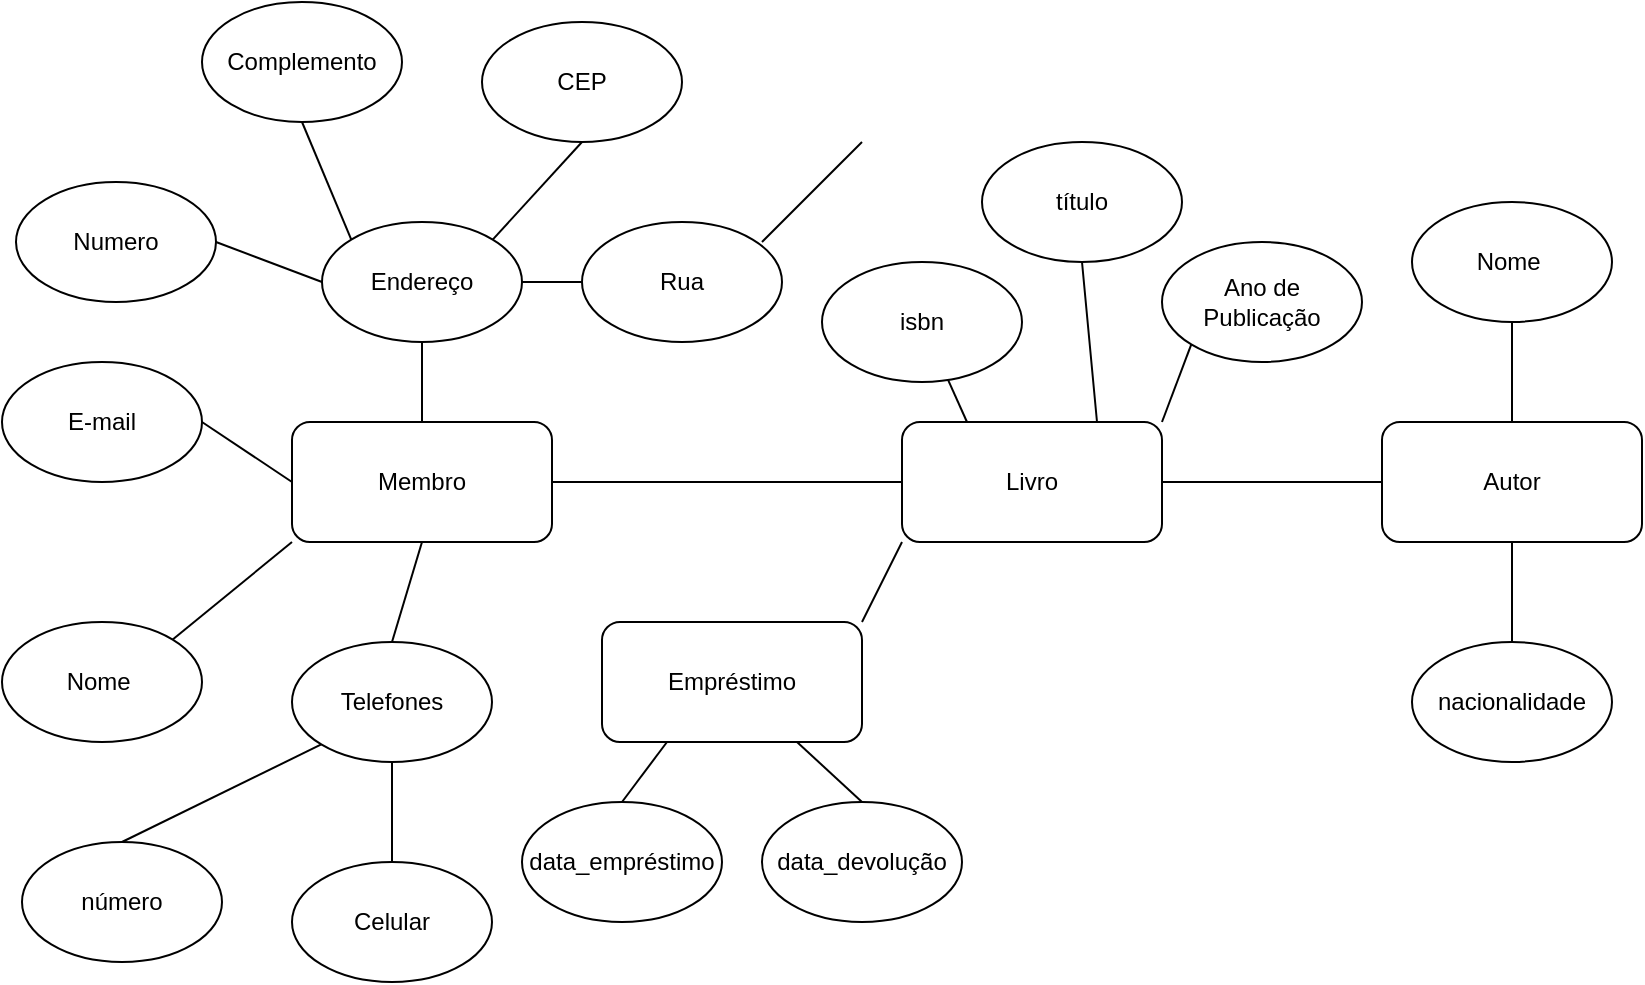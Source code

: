 <mxfile>
    <diagram id="ReulcJ3RwmKrUCaf-ocy" name="Página-1">
        <mxGraphModel dx="1667" dy="816" grid="1" gridSize="10" guides="1" tooltips="1" connect="1" arrows="1" fold="1" page="1" pageScale="1" pageWidth="827" pageHeight="1169" math="0" shadow="0">
            <root>
                <mxCell id="0"/>
                <mxCell id="1" parent="0"/>
                <mxCell id="2" value="Livro" style="rounded=1;whiteSpace=wrap;html=1;" vertex="1" parent="1">
                    <mxGeometry x="30" y="240" width="130" height="60" as="geometry"/>
                </mxCell>
                <mxCell id="3" value="isbn" style="ellipse;whiteSpace=wrap;html=1;" vertex="1" parent="1">
                    <mxGeometry x="-10" y="160" width="100" height="60" as="geometry"/>
                </mxCell>
                <mxCell id="4" value="título" style="ellipse;whiteSpace=wrap;html=1;" vertex="1" parent="1">
                    <mxGeometry x="70" y="100" width="100" height="60" as="geometry"/>
                </mxCell>
                <mxCell id="5" value="Ano de Publicação" style="ellipse;whiteSpace=wrap;html=1;" vertex="1" parent="1">
                    <mxGeometry x="160" y="150" width="100" height="60" as="geometry"/>
                </mxCell>
                <mxCell id="6" value="Autor" style="rounded=1;whiteSpace=wrap;html=1;" vertex="1" parent="1">
                    <mxGeometry x="270" y="240" width="130" height="60" as="geometry"/>
                </mxCell>
                <mxCell id="7" value="Empréstimo" style="rounded=1;whiteSpace=wrap;html=1;" vertex="1" parent="1">
                    <mxGeometry x="-120" y="340" width="130" height="60" as="geometry"/>
                </mxCell>
                <mxCell id="8" value="Endereço" style="ellipse;whiteSpace=wrap;html=1;" vertex="1" parent="1">
                    <mxGeometry x="-260" y="140" width="100" height="60" as="geometry"/>
                </mxCell>
                <mxCell id="9" value="Nome&amp;nbsp;" style="ellipse;whiteSpace=wrap;html=1;" vertex="1" parent="1">
                    <mxGeometry x="285" y="130" width="100" height="60" as="geometry"/>
                </mxCell>
                <mxCell id="10" value="nacionalidade" style="ellipse;whiteSpace=wrap;html=1;" vertex="1" parent="1">
                    <mxGeometry x="285" y="350" width="100" height="60" as="geometry"/>
                </mxCell>
                <mxCell id="19" value="" style="endArrow=none;html=1;exitX=0.25;exitY=0;exitDx=0;exitDy=0;" edge="1" parent="1" source="2" target="3">
                    <mxGeometry width="50" height="50" relative="1" as="geometry">
                        <mxPoint x="50" y="180" as="sourcePoint"/>
                        <mxPoint x="100" y="130" as="targetPoint"/>
                    </mxGeometry>
                </mxCell>
                <mxCell id="20" value="" style="endArrow=none;html=1;exitX=0;exitY=0.5;exitDx=0;exitDy=0;entryX=1;entryY=0.5;entryDx=0;entryDy=0;" edge="1" parent="1" source="51" target="50">
                    <mxGeometry width="50" height="50" relative="1" as="geometry">
                        <mxPoint x="464.36" y="240.4" as="sourcePoint"/>
                        <mxPoint x="-320" y="80" as="targetPoint"/>
                    </mxGeometry>
                </mxCell>
                <mxCell id="22" value="" style="endArrow=none;html=1;exitX=0.5;exitY=1;exitDx=0;exitDy=0;entryX=0.5;entryY=0;entryDx=0;entryDy=0;" edge="1" parent="1" source="6" target="10">
                    <mxGeometry width="50" height="50" relative="1" as="geometry">
                        <mxPoint x="460" y="160.4" as="sourcePoint"/>
                        <mxPoint x="445.64" y="110.0" as="targetPoint"/>
                    </mxGeometry>
                </mxCell>
                <mxCell id="24" value="" style="endArrow=none;html=1;exitX=0;exitY=0.5;exitDx=0;exitDy=0;entryX=1;entryY=0.5;entryDx=0;entryDy=0;" edge="1" parent="1" source="6" target="2">
                    <mxGeometry width="50" height="50" relative="1" as="geometry">
                        <mxPoint x="244.36" y="225.2" as="sourcePoint"/>
                        <mxPoint x="230.0" y="174.8" as="targetPoint"/>
                    </mxGeometry>
                </mxCell>
                <mxCell id="25" value="" style="endArrow=none;html=1;exitX=1;exitY=0;exitDx=0;exitDy=0;entryX=0;entryY=1;entryDx=0;entryDy=0;" edge="1" parent="1" source="2" target="5">
                    <mxGeometry width="50" height="50" relative="1" as="geometry">
                        <mxPoint x="234.36" y="180.4" as="sourcePoint"/>
                        <mxPoint x="220.0" y="130.0" as="targetPoint"/>
                    </mxGeometry>
                </mxCell>
                <mxCell id="26" value="" style="endArrow=none;html=1;exitX=0.75;exitY=0;exitDx=0;exitDy=0;entryX=0.5;entryY=1;entryDx=0;entryDy=0;" edge="1" parent="1" source="2" target="4">
                    <mxGeometry width="50" height="50" relative="1" as="geometry">
                        <mxPoint x="134.36" y="160.4" as="sourcePoint"/>
                        <mxPoint x="120.0" y="110.0" as="targetPoint"/>
                    </mxGeometry>
                </mxCell>
                <mxCell id="27" value="Complemento" style="ellipse;whiteSpace=wrap;html=1;" vertex="1" parent="1">
                    <mxGeometry x="-320" y="30" width="100" height="60" as="geometry"/>
                </mxCell>
                <mxCell id="28" value="Numero" style="ellipse;whiteSpace=wrap;html=1;" vertex="1" parent="1">
                    <mxGeometry x="-413" y="120" width="100" height="60" as="geometry"/>
                </mxCell>
                <mxCell id="29" value="Rua" style="ellipse;whiteSpace=wrap;html=1;" vertex="1" parent="1">
                    <mxGeometry x="-130" y="140" width="100" height="60" as="geometry"/>
                </mxCell>
                <mxCell id="30" value="CEP" style="ellipse;whiteSpace=wrap;html=1;" vertex="1" parent="1">
                    <mxGeometry x="-180" y="40" width="100" height="60" as="geometry"/>
                </mxCell>
                <mxCell id="31" value="" style="endArrow=none;html=1;entryX=0;entryY=0.5;entryDx=0;entryDy=0;exitX=1;exitY=0.5;exitDx=0;exitDy=0;" edge="1" parent="1" source="28" target="8">
                    <mxGeometry width="50" height="50" relative="1" as="geometry">
                        <mxPoint x="550" y="290" as="sourcePoint"/>
                        <mxPoint x="600" y="240" as="targetPoint"/>
                    </mxGeometry>
                </mxCell>
                <mxCell id="32" value="" style="endArrow=none;html=1;entryX=0;entryY=0.5;entryDx=0;entryDy=0;exitX=1;exitY=0.5;exitDx=0;exitDy=0;" edge="1" parent="1" source="8" target="29">
                    <mxGeometry width="50" height="50" relative="1" as="geometry">
                        <mxPoint x="630" y="220" as="sourcePoint"/>
                        <mxPoint x="700" y="190" as="targetPoint"/>
                    </mxGeometry>
                </mxCell>
                <mxCell id="33" value="" style="endArrow=none;html=1;entryX=0.5;entryY=1;entryDx=0;entryDy=0;exitX=1;exitY=0;exitDx=0;exitDy=0;" edge="1" parent="1" source="8" target="30">
                    <mxGeometry width="50" height="50" relative="1" as="geometry">
                        <mxPoint x="620" y="225" as="sourcePoint"/>
                        <mxPoint x="670" y="175" as="targetPoint"/>
                    </mxGeometry>
                </mxCell>
                <mxCell id="34" value="" style="endArrow=none;html=1;entryX=0;entryY=1;entryDx=0;entryDy=0;exitX=0.5;exitY=0;exitDx=0;exitDy=0;" edge="1" parent="1" source="41" target="39">
                    <mxGeometry width="50" height="50" relative="1" as="geometry">
                        <mxPoint x="290" y="350" as="sourcePoint"/>
                        <mxPoint x="340" y="300" as="targetPoint"/>
                    </mxGeometry>
                </mxCell>
                <mxCell id="35" value="" style="endArrow=none;html=1;entryX=0.5;entryY=1;entryDx=0;entryDy=0;exitX=0.5;exitY=0;exitDx=0;exitDy=0;" edge="1" parent="1" source="42" target="39">
                    <mxGeometry width="50" height="50" relative="1" as="geometry">
                        <mxPoint x="410" y="330" as="sourcePoint"/>
                        <mxPoint x="460" y="280" as="targetPoint"/>
                    </mxGeometry>
                </mxCell>
                <mxCell id="36" value="" style="endArrow=none;html=1;exitX=0.5;exitY=0;exitDx=0;exitDy=0;entryX=0.5;entryY=1;entryDx=0;entryDy=0;" edge="1" parent="1" source="39" target="51">
                    <mxGeometry width="50" height="50" relative="1" as="geometry">
                        <mxPoint x="350" y="260" as="sourcePoint"/>
                        <mxPoint x="320" y="250" as="targetPoint"/>
                    </mxGeometry>
                </mxCell>
                <mxCell id="37" value="" style="endArrow=none;html=1;entryX=0.5;entryY=1;entryDx=0;entryDy=0;exitX=0;exitY=0;exitDx=0;exitDy=0;" edge="1" parent="1" source="8" target="27">
                    <mxGeometry width="50" height="50" relative="1" as="geometry">
                        <mxPoint x="575" y="170" as="sourcePoint"/>
                        <mxPoint x="625" y="120" as="targetPoint"/>
                    </mxGeometry>
                </mxCell>
                <mxCell id="39" value="Telefones" style="ellipse;whiteSpace=wrap;html=1;" vertex="1" parent="1">
                    <mxGeometry x="-275" y="350" width="100" height="60" as="geometry"/>
                </mxCell>
                <mxCell id="41" value="número" style="ellipse;whiteSpace=wrap;html=1;" vertex="1" parent="1">
                    <mxGeometry x="-410" y="450" width="100" height="60" as="geometry"/>
                </mxCell>
                <mxCell id="42" value="Celular" style="ellipse;whiteSpace=wrap;html=1;" vertex="1" parent="1">
                    <mxGeometry x="-275" y="460" width="100" height="60" as="geometry"/>
                </mxCell>
                <mxCell id="43" value="data_devolução" style="ellipse;whiteSpace=wrap;html=1;" vertex="1" parent="1">
                    <mxGeometry x="-40" y="430" width="100" height="60" as="geometry"/>
                </mxCell>
                <mxCell id="44" value="data_empréstimo" style="ellipse;whiteSpace=wrap;html=1;" vertex="1" parent="1">
                    <mxGeometry x="-160" y="430" width="100" height="60" as="geometry"/>
                </mxCell>
                <mxCell id="45" value="" style="endArrow=none;html=1;entryX=0.25;entryY=1;entryDx=0;entryDy=0;exitX=0.5;exitY=0;exitDx=0;exitDy=0;" edge="1" parent="1" source="44" target="7">
                    <mxGeometry width="50" height="50" relative="1" as="geometry">
                        <mxPoint x="20" y="380" as="sourcePoint"/>
                        <mxPoint x="59.645" y="340.003" as="targetPoint"/>
                    </mxGeometry>
                </mxCell>
                <mxCell id="46" value="" style="endArrow=none;html=1;entryX=0.75;entryY=1;entryDx=0;entryDy=0;exitX=0.5;exitY=0;exitDx=0;exitDy=0;" edge="1" parent="1" source="43" target="7">
                    <mxGeometry width="50" height="50" relative="1" as="geometry">
                        <mxPoint x="150" y="370" as="sourcePoint"/>
                        <mxPoint x="189.645" y="331.213" as="targetPoint"/>
                    </mxGeometry>
                </mxCell>
                <mxCell id="47" value="" style="endArrow=none;html=1;entryX=0.5;entryY=1;entryDx=0;entryDy=0;exitX=0.5;exitY=0;exitDx=0;exitDy=0;" edge="1" parent="1" source="51" target="8">
                    <mxGeometry width="50" height="50" relative="1" as="geometry">
                        <mxPoint x="-240" y="148.79" as="sourcePoint"/>
                        <mxPoint x="-200.355" y="110.003" as="targetPoint"/>
                    </mxGeometry>
                </mxCell>
                <mxCell id="48" value="" style="endArrow=none;html=1;exitX=1;exitY=0;exitDx=0;exitDy=0;entryX=0;entryY=1;entryDx=0;entryDy=0;" edge="1" parent="1" source="7" target="2">
                    <mxGeometry width="50" height="50" relative="1" as="geometry">
                        <mxPoint x="85.18" y="268.79" as="sourcePoint"/>
                        <mxPoint x="110" y="240" as="targetPoint"/>
                    </mxGeometry>
                </mxCell>
                <mxCell id="49" value="" style="endArrow=none;html=1;entryX=0;entryY=1;entryDx=0;entryDy=0;exitX=1;exitY=0;exitDx=0;exitDy=0;" edge="1" parent="1" source="52" target="51">
                    <mxGeometry width="50" height="50" relative="1" as="geometry">
                        <mxPoint x="-304.64" y="298.79" as="sourcePoint"/>
                        <mxPoint x="-264.995" y="260.003" as="targetPoint"/>
                    </mxGeometry>
                </mxCell>
                <mxCell id="50" value="E-mail" style="ellipse;whiteSpace=wrap;html=1;" vertex="1" parent="1">
                    <mxGeometry x="-420" y="210" width="100" height="60" as="geometry"/>
                </mxCell>
                <mxCell id="51" value="Membro" style="rounded=1;whiteSpace=wrap;html=1;" vertex="1" parent="1">
                    <mxGeometry x="-275" y="240" width="130" height="60" as="geometry"/>
                </mxCell>
                <mxCell id="52" value="Nome&amp;nbsp;" style="ellipse;whiteSpace=wrap;html=1;" vertex="1" parent="1">
                    <mxGeometry x="-420" y="340" width="100" height="60" as="geometry"/>
                </mxCell>
                <mxCell id="53" value="" style="endArrow=none;html=1;entryX=0.5;entryY=1;entryDx=0;entryDy=0;exitX=0.5;exitY=0;exitDx=0;exitDy=0;" edge="1" parent="1" source="6" target="9">
                    <mxGeometry width="50" height="50" relative="1" as="geometry">
                        <mxPoint x="310" y="240" as="sourcePoint"/>
                        <mxPoint x="360" y="190" as="targetPoint"/>
                    </mxGeometry>
                </mxCell>
                <mxCell id="54" value="" style="endArrow=none;html=1;" edge="1" parent="1">
                    <mxGeometry width="50" height="50" relative="1" as="geometry">
                        <mxPoint x="-40" y="150" as="sourcePoint"/>
                        <mxPoint x="10" y="100" as="targetPoint"/>
                    </mxGeometry>
                </mxCell>
                <mxCell id="55" value="" style="endArrow=none;html=1;entryX=0;entryY=0.5;entryDx=0;entryDy=0;exitX=1;exitY=0.5;exitDx=0;exitDy=0;" edge="1" parent="1" source="51" target="2">
                    <mxGeometry width="50" height="50" relative="1" as="geometry">
                        <mxPoint x="-130" y="290" as="sourcePoint"/>
                        <mxPoint x="-80" y="240" as="targetPoint"/>
                    </mxGeometry>
                </mxCell>
            </root>
        </mxGraphModel>
    </diagram>
</mxfile>